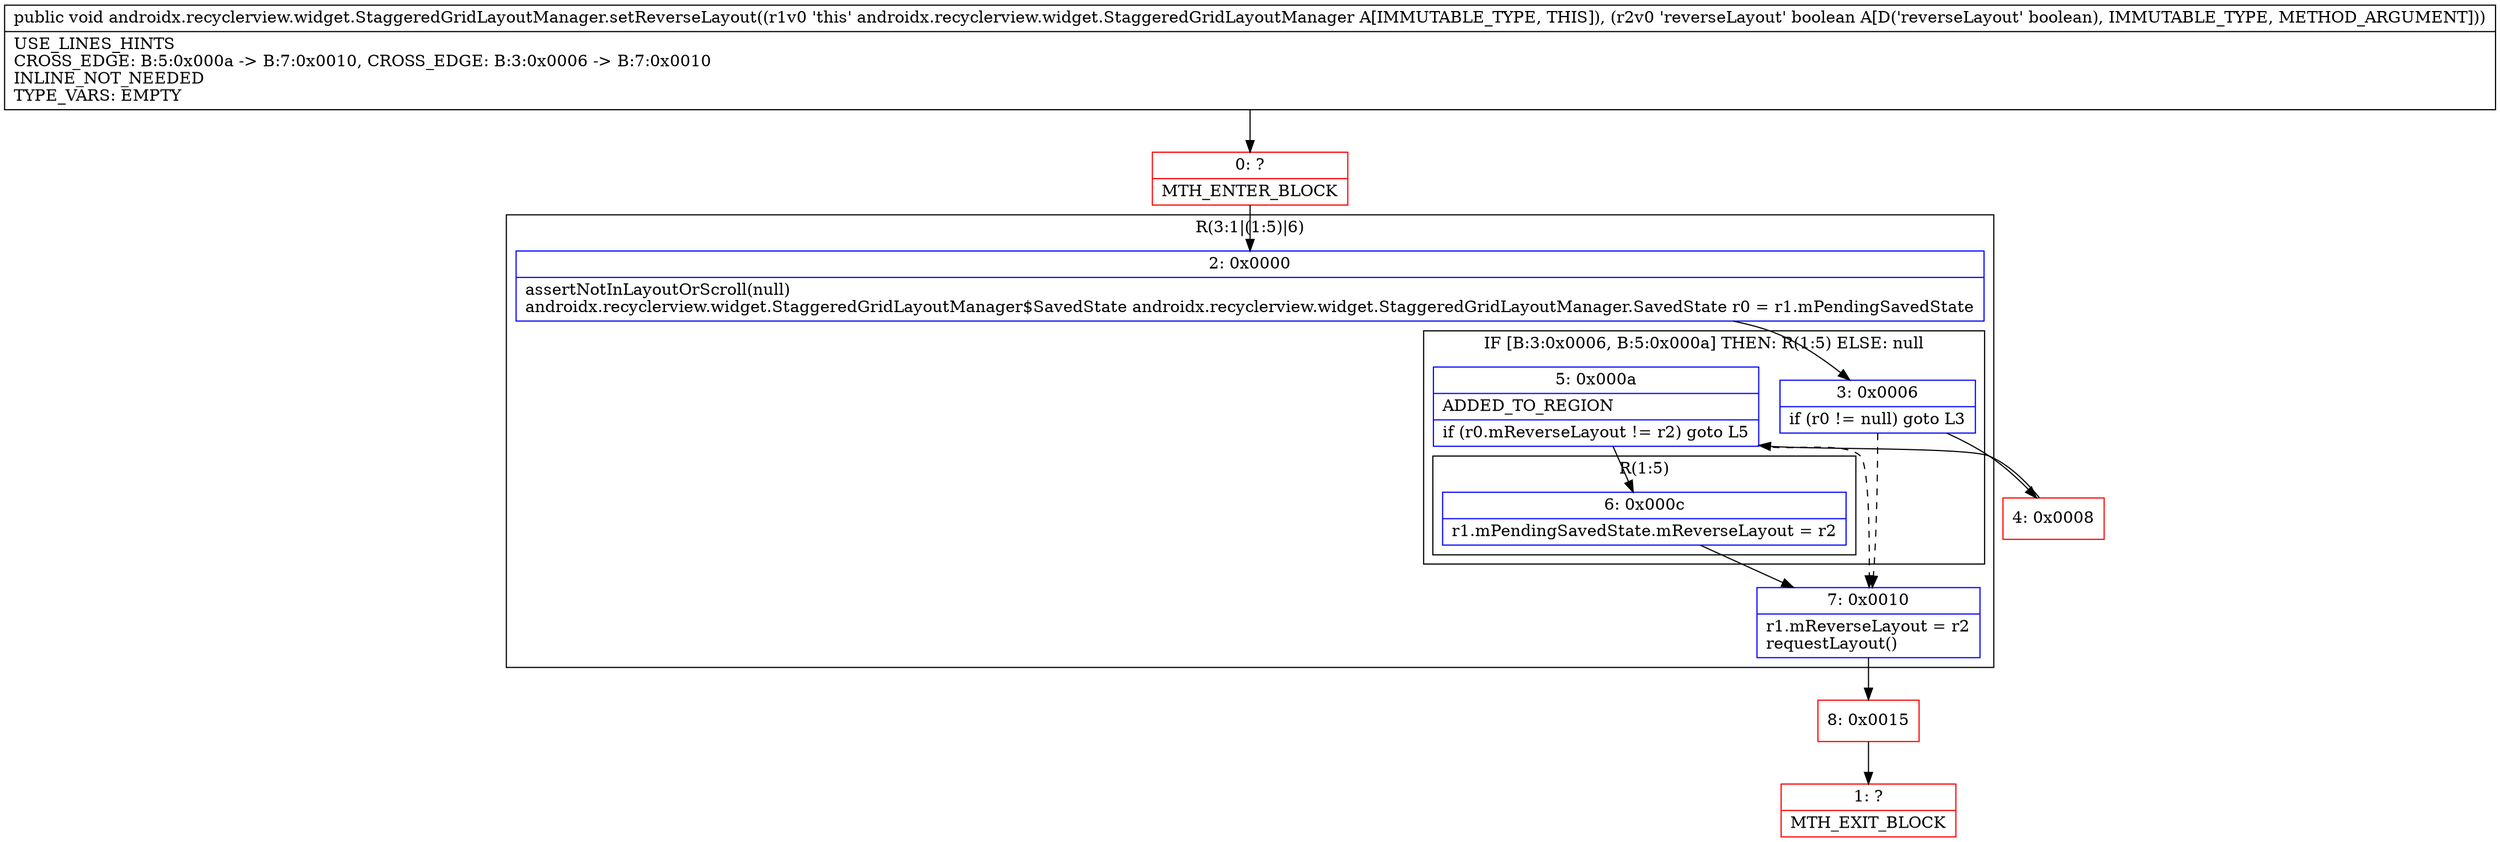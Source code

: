 digraph "CFG forandroidx.recyclerview.widget.StaggeredGridLayoutManager.setReverseLayout(Z)V" {
subgraph cluster_Region_1546294723 {
label = "R(3:1|(1:5)|6)";
node [shape=record,color=blue];
Node_2 [shape=record,label="{2\:\ 0x0000|assertNotInLayoutOrScroll(null)\landroidx.recyclerview.widget.StaggeredGridLayoutManager$SavedState androidx.recyclerview.widget.StaggeredGridLayoutManager.SavedState r0 = r1.mPendingSavedState\l}"];
subgraph cluster_IfRegion_973337765 {
label = "IF [B:3:0x0006, B:5:0x000a] THEN: R(1:5) ELSE: null";
node [shape=record,color=blue];
Node_3 [shape=record,label="{3\:\ 0x0006|if (r0 != null) goto L3\l}"];
Node_5 [shape=record,label="{5\:\ 0x000a|ADDED_TO_REGION\l|if (r0.mReverseLayout != r2) goto L5\l}"];
subgraph cluster_Region_2056307808 {
label = "R(1:5)";
node [shape=record,color=blue];
Node_6 [shape=record,label="{6\:\ 0x000c|r1.mPendingSavedState.mReverseLayout = r2\l}"];
}
}
Node_7 [shape=record,label="{7\:\ 0x0010|r1.mReverseLayout = r2\lrequestLayout()\l}"];
}
Node_0 [shape=record,color=red,label="{0\:\ ?|MTH_ENTER_BLOCK\l}"];
Node_4 [shape=record,color=red,label="{4\:\ 0x0008}"];
Node_8 [shape=record,color=red,label="{8\:\ 0x0015}"];
Node_1 [shape=record,color=red,label="{1\:\ ?|MTH_EXIT_BLOCK\l}"];
MethodNode[shape=record,label="{public void androidx.recyclerview.widget.StaggeredGridLayoutManager.setReverseLayout((r1v0 'this' androidx.recyclerview.widget.StaggeredGridLayoutManager A[IMMUTABLE_TYPE, THIS]), (r2v0 'reverseLayout' boolean A[D('reverseLayout' boolean), IMMUTABLE_TYPE, METHOD_ARGUMENT]))  | USE_LINES_HINTS\lCROSS_EDGE: B:5:0x000a \-\> B:7:0x0010, CROSS_EDGE: B:3:0x0006 \-\> B:7:0x0010\lINLINE_NOT_NEEDED\lTYPE_VARS: EMPTY\l}"];
MethodNode -> Node_0;Node_2 -> Node_3;
Node_3 -> Node_4;
Node_3 -> Node_7[style=dashed];
Node_5 -> Node_6;
Node_5 -> Node_7[style=dashed];
Node_6 -> Node_7;
Node_7 -> Node_8;
Node_0 -> Node_2;
Node_4 -> Node_5;
Node_8 -> Node_1;
}

